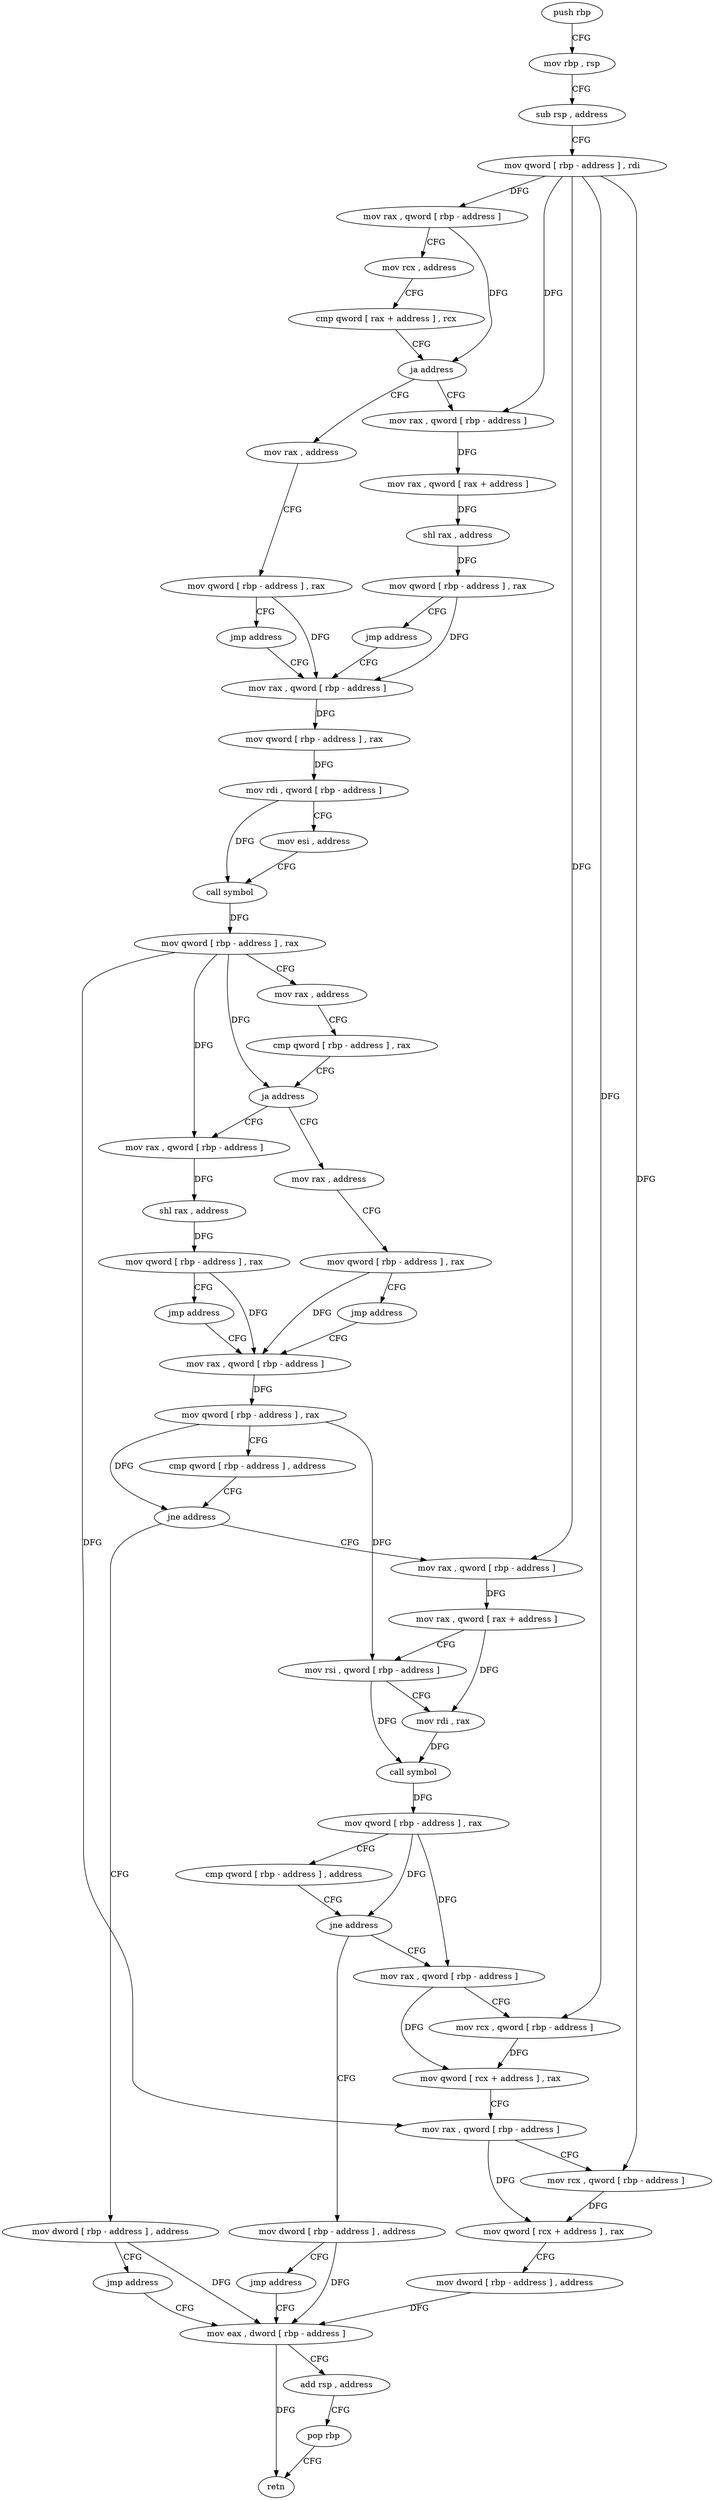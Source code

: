 digraph "func" {
"199600" [label = "push rbp" ]
"199601" [label = "mov rbp , rsp" ]
"199604" [label = "sub rsp , address" ]
"199608" [label = "mov qword [ rbp - address ] , rdi" ]
"199612" [label = "mov rax , qword [ rbp - address ]" ]
"199616" [label = "mov rcx , address" ]
"199626" [label = "cmp qword [ rax + address ] , rcx" ]
"199630" [label = "ja address" ]
"199657" [label = "mov rax , address" ]
"199636" [label = "mov rax , qword [ rbp - address ]" ]
"199664" [label = "mov qword [ rbp - address ] , rax" ]
"199668" [label = "jmp address" ]
"199673" [label = "mov rax , qword [ rbp - address ]" ]
"199640" [label = "mov rax , qword [ rax + address ]" ]
"199644" [label = "shl rax , address" ]
"199648" [label = "mov qword [ rbp - address ] , rax" ]
"199652" [label = "jmp address" ]
"199677" [label = "mov qword [ rbp - address ] , rax" ]
"199681" [label = "mov rdi , qword [ rbp - address ]" ]
"199685" [label = "mov esi , address" ]
"199690" [label = "call symbol" ]
"199695" [label = "mov qword [ rbp - address ] , rax" ]
"199699" [label = "mov rax , address" ]
"199709" [label = "cmp qword [ rbp - address ] , rax" ]
"199713" [label = "ja address" ]
"199736" [label = "mov rax , address" ]
"199719" [label = "mov rax , qword [ rbp - address ]" ]
"199743" [label = "mov qword [ rbp - address ] , rax" ]
"199747" [label = "jmp address" ]
"199752" [label = "mov rax , qword [ rbp - address ]" ]
"199723" [label = "shl rax , address" ]
"199727" [label = "mov qword [ rbp - address ] , rax" ]
"199731" [label = "jmp address" ]
"199756" [label = "mov qword [ rbp - address ] , rax" ]
"199760" [label = "cmp qword [ rbp - address ] , address" ]
"199765" [label = "jne address" ]
"199783" [label = "mov rax , qword [ rbp - address ]" ]
"199771" [label = "mov dword [ rbp - address ] , address" ]
"199787" [label = "mov rax , qword [ rax + address ]" ]
"199791" [label = "mov rsi , qword [ rbp - address ]" ]
"199795" [label = "mov rdi , rax" ]
"199798" [label = "call symbol" ]
"199803" [label = "mov qword [ rbp - address ] , rax" ]
"199807" [label = "cmp qword [ rbp - address ] , address" ]
"199812" [label = "jne address" ]
"199830" [label = "mov rax , qword [ rbp - address ]" ]
"199818" [label = "mov dword [ rbp - address ] , address" ]
"199778" [label = "jmp address" ]
"199861" [label = "mov eax , dword [ rbp - address ]" ]
"199834" [label = "mov rcx , qword [ rbp - address ]" ]
"199838" [label = "mov qword [ rcx + address ] , rax" ]
"199842" [label = "mov rax , qword [ rbp - address ]" ]
"199846" [label = "mov rcx , qword [ rbp - address ]" ]
"199850" [label = "mov qword [ rcx + address ] , rax" ]
"199854" [label = "mov dword [ rbp - address ] , address" ]
"199825" [label = "jmp address" ]
"199864" [label = "add rsp , address" ]
"199868" [label = "pop rbp" ]
"199869" [label = "retn" ]
"199600" -> "199601" [ label = "CFG" ]
"199601" -> "199604" [ label = "CFG" ]
"199604" -> "199608" [ label = "CFG" ]
"199608" -> "199612" [ label = "DFG" ]
"199608" -> "199636" [ label = "DFG" ]
"199608" -> "199783" [ label = "DFG" ]
"199608" -> "199834" [ label = "DFG" ]
"199608" -> "199846" [ label = "DFG" ]
"199612" -> "199616" [ label = "CFG" ]
"199612" -> "199630" [ label = "DFG" ]
"199616" -> "199626" [ label = "CFG" ]
"199626" -> "199630" [ label = "CFG" ]
"199630" -> "199657" [ label = "CFG" ]
"199630" -> "199636" [ label = "CFG" ]
"199657" -> "199664" [ label = "CFG" ]
"199636" -> "199640" [ label = "DFG" ]
"199664" -> "199668" [ label = "CFG" ]
"199664" -> "199673" [ label = "DFG" ]
"199668" -> "199673" [ label = "CFG" ]
"199673" -> "199677" [ label = "DFG" ]
"199640" -> "199644" [ label = "DFG" ]
"199644" -> "199648" [ label = "DFG" ]
"199648" -> "199652" [ label = "CFG" ]
"199648" -> "199673" [ label = "DFG" ]
"199652" -> "199673" [ label = "CFG" ]
"199677" -> "199681" [ label = "DFG" ]
"199681" -> "199685" [ label = "CFG" ]
"199681" -> "199690" [ label = "DFG" ]
"199685" -> "199690" [ label = "CFG" ]
"199690" -> "199695" [ label = "DFG" ]
"199695" -> "199699" [ label = "CFG" ]
"199695" -> "199713" [ label = "DFG" ]
"199695" -> "199719" [ label = "DFG" ]
"199695" -> "199842" [ label = "DFG" ]
"199699" -> "199709" [ label = "CFG" ]
"199709" -> "199713" [ label = "CFG" ]
"199713" -> "199736" [ label = "CFG" ]
"199713" -> "199719" [ label = "CFG" ]
"199736" -> "199743" [ label = "CFG" ]
"199719" -> "199723" [ label = "DFG" ]
"199743" -> "199747" [ label = "CFG" ]
"199743" -> "199752" [ label = "DFG" ]
"199747" -> "199752" [ label = "CFG" ]
"199752" -> "199756" [ label = "DFG" ]
"199723" -> "199727" [ label = "DFG" ]
"199727" -> "199731" [ label = "CFG" ]
"199727" -> "199752" [ label = "DFG" ]
"199731" -> "199752" [ label = "CFG" ]
"199756" -> "199760" [ label = "CFG" ]
"199756" -> "199765" [ label = "DFG" ]
"199756" -> "199791" [ label = "DFG" ]
"199760" -> "199765" [ label = "CFG" ]
"199765" -> "199783" [ label = "CFG" ]
"199765" -> "199771" [ label = "CFG" ]
"199783" -> "199787" [ label = "DFG" ]
"199771" -> "199778" [ label = "CFG" ]
"199771" -> "199861" [ label = "DFG" ]
"199787" -> "199791" [ label = "CFG" ]
"199787" -> "199795" [ label = "DFG" ]
"199791" -> "199795" [ label = "CFG" ]
"199791" -> "199798" [ label = "DFG" ]
"199795" -> "199798" [ label = "DFG" ]
"199798" -> "199803" [ label = "DFG" ]
"199803" -> "199807" [ label = "CFG" ]
"199803" -> "199812" [ label = "DFG" ]
"199803" -> "199830" [ label = "DFG" ]
"199807" -> "199812" [ label = "CFG" ]
"199812" -> "199830" [ label = "CFG" ]
"199812" -> "199818" [ label = "CFG" ]
"199830" -> "199834" [ label = "CFG" ]
"199830" -> "199838" [ label = "DFG" ]
"199818" -> "199825" [ label = "CFG" ]
"199818" -> "199861" [ label = "DFG" ]
"199778" -> "199861" [ label = "CFG" ]
"199861" -> "199864" [ label = "CFG" ]
"199861" -> "199869" [ label = "DFG" ]
"199834" -> "199838" [ label = "DFG" ]
"199838" -> "199842" [ label = "CFG" ]
"199842" -> "199846" [ label = "CFG" ]
"199842" -> "199850" [ label = "DFG" ]
"199846" -> "199850" [ label = "DFG" ]
"199850" -> "199854" [ label = "CFG" ]
"199854" -> "199861" [ label = "DFG" ]
"199825" -> "199861" [ label = "CFG" ]
"199864" -> "199868" [ label = "CFG" ]
"199868" -> "199869" [ label = "CFG" ]
}
